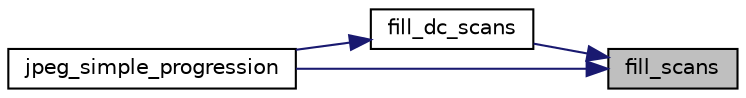 digraph "fill_scans"
{
 // LATEX_PDF_SIZE
  bgcolor="transparent";
  edge [fontname="Helvetica",fontsize="10",labelfontname="Helvetica",labelfontsize="10"];
  node [fontname="Helvetica",fontsize="10",shape=record];
  rankdir="RL";
  Node14 [label="fill_scans",height=0.2,width=0.4,color="black", fillcolor="grey75", style="filled", fontcolor="black",tooltip=" "];
  Node14 -> Node15 [dir="back",color="midnightblue",fontsize="10",style="solid"];
  Node15 [label="fill_dc_scans",height=0.2,width=0.4,color="black",URL="$jcparam_8c.html#ac800fc4e09cc0ac928a3f8c5d85e4c60",tooltip=" "];
  Node15 -> Node16 [dir="back",color="midnightblue",fontsize="10",style="solid"];
  Node16 [label="jpeg_simple_progression",height=0.2,width=0.4,color="black",URL="$jcparam_8c.html#a80546a8b8c5be1724d839b1a4a280d20",tooltip=" "];
  Node14 -> Node16 [dir="back",color="midnightblue",fontsize="10",style="solid"];
}
